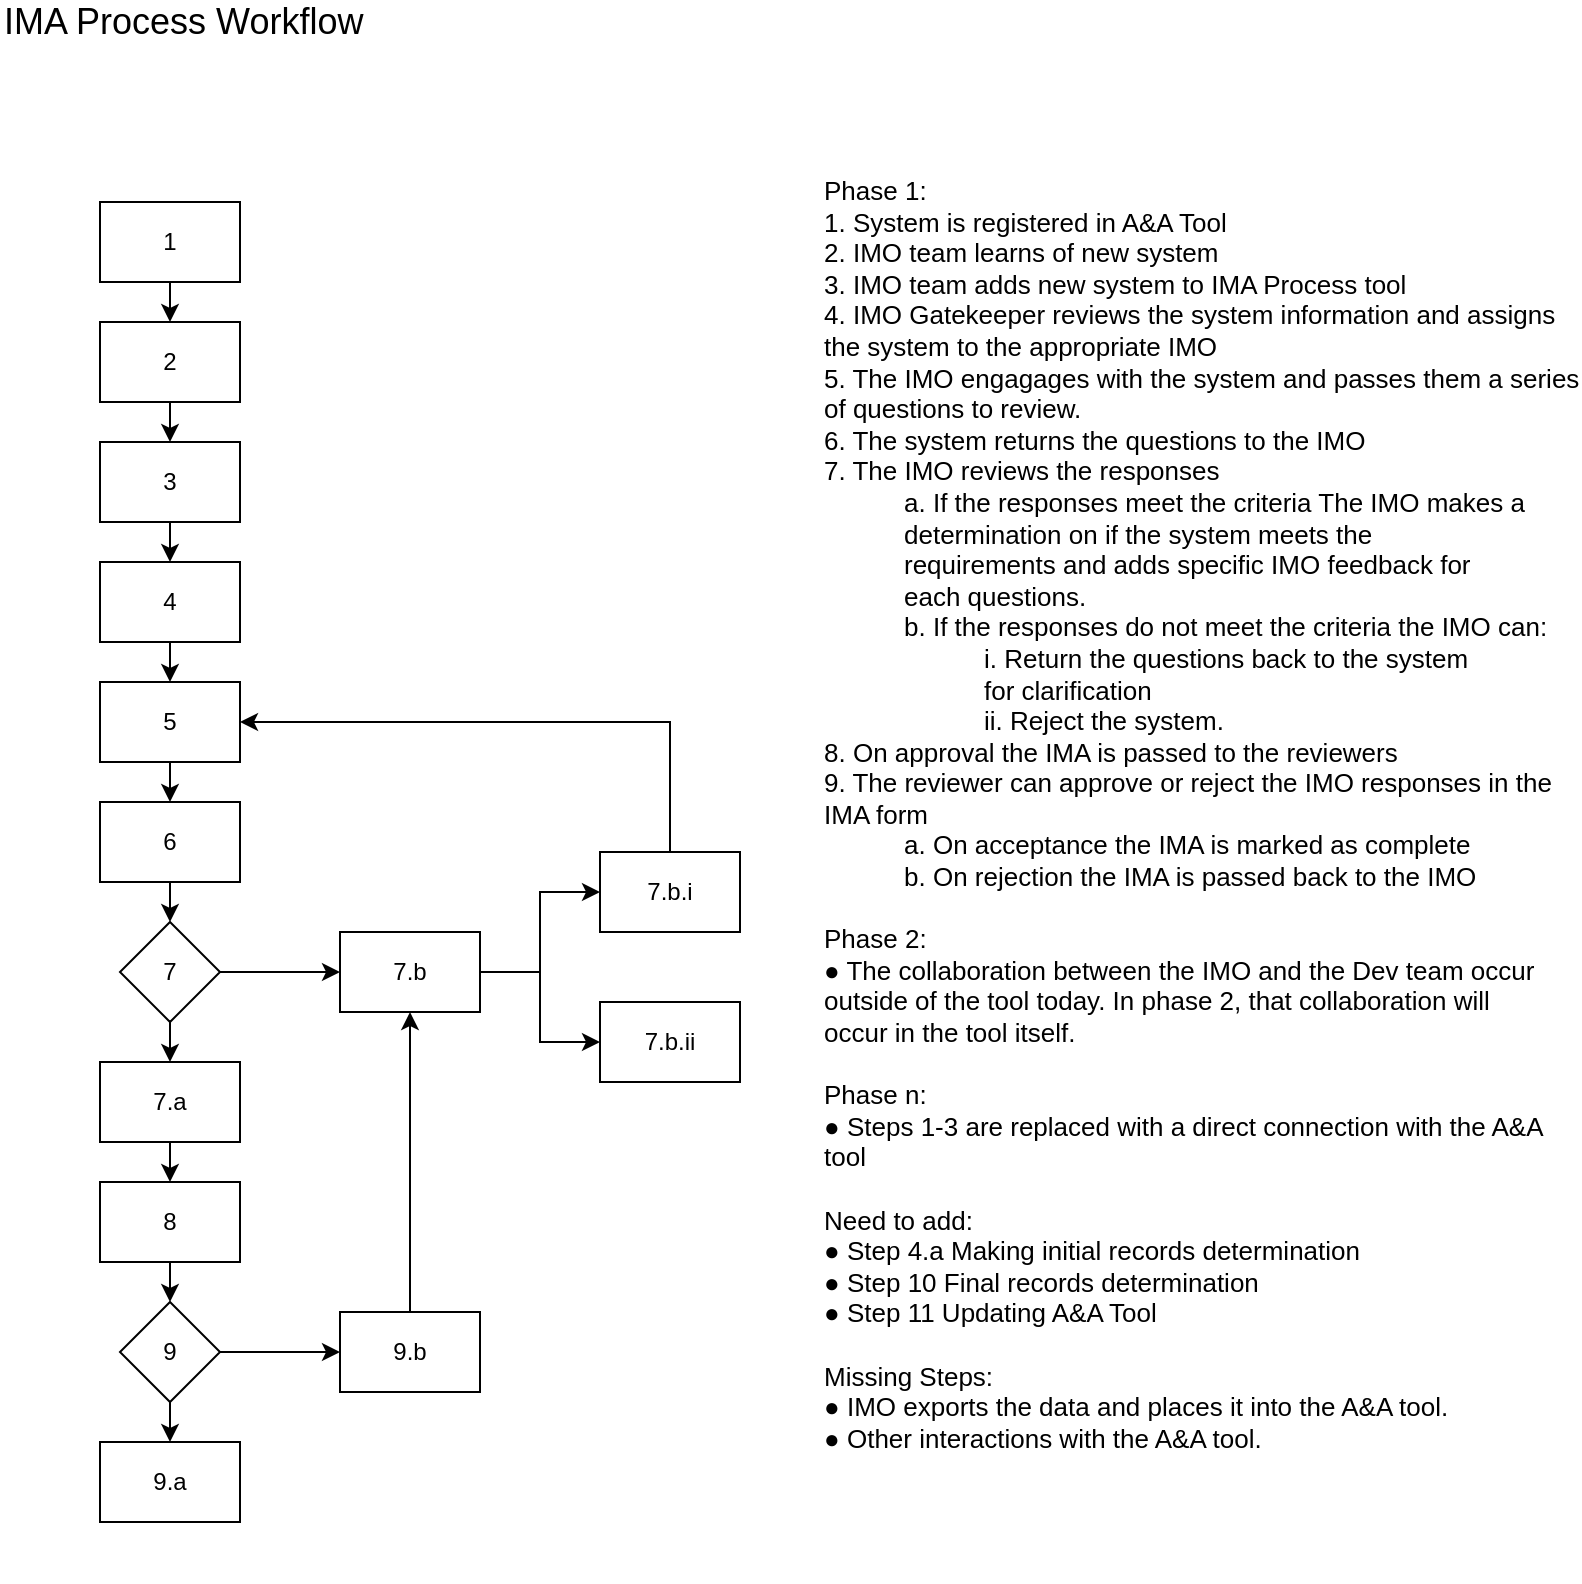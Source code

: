 <mxfile version="14.0.1" type="github" pages="5">
  <diagram id="Yn146CHNmKTiM8TK_1wL" name="IMA Process">
    <mxGraphModel dx="1422" dy="762" grid="1" gridSize="10" guides="1" tooltips="1" connect="1" arrows="1" fold="1" page="1" pageScale="1" pageWidth="850" pageHeight="1100" math="0" shadow="0">
      <root>
        <mxCell id="0" />
        <mxCell id="1" parent="0" />
        <mxCell id="t5KtmatE51hULOMK6FkE-1" value="1" style="rounded=0;whiteSpace=wrap;html=1;" parent="1" vertex="1">
          <mxGeometry x="70" y="120" width="70" height="40" as="geometry" />
        </mxCell>
        <mxCell id="t5KtmatE51hULOMK6FkE-7" value="" style="endArrow=classic;html=1;exitX=0.5;exitY=1;exitDx=0;exitDy=0;entryX=0.5;entryY=0;entryDx=0;entryDy=0;" parent="1" source="t5KtmatE51hULOMK6FkE-1" edge="1">
          <mxGeometry width="50" height="50" relative="1" as="geometry">
            <mxPoint x="390" y="500" as="sourcePoint" />
            <mxPoint x="105" y="180" as="targetPoint" />
          </mxGeometry>
        </mxCell>
        <mxCell id="t5KtmatE51hULOMK6FkE-15" value="2" style="rounded=0;whiteSpace=wrap;html=1;" parent="1" vertex="1">
          <mxGeometry x="70" y="180" width="70" height="40" as="geometry" />
        </mxCell>
        <mxCell id="t5KtmatE51hULOMK6FkE-16" value="" style="endArrow=classic;html=1;exitX=0.5;exitY=1;exitDx=0;exitDy=0;entryX=0.5;entryY=0;entryDx=0;entryDy=0;" parent="1" source="t5KtmatE51hULOMK6FkE-15" edge="1">
          <mxGeometry width="50" height="50" relative="1" as="geometry">
            <mxPoint x="390" y="560" as="sourcePoint" />
            <mxPoint x="105" y="240" as="targetPoint" />
          </mxGeometry>
        </mxCell>
        <mxCell id="t5KtmatE51hULOMK6FkE-17" value="3" style="rounded=0;whiteSpace=wrap;html=1;" parent="1" vertex="1">
          <mxGeometry x="70" y="240" width="70" height="40" as="geometry" />
        </mxCell>
        <mxCell id="t5KtmatE51hULOMK6FkE-18" value="" style="endArrow=classic;html=1;exitX=0.5;exitY=1;exitDx=0;exitDy=0;entryX=0.5;entryY=0;entryDx=0;entryDy=0;" parent="1" source="t5KtmatE51hULOMK6FkE-17" edge="1">
          <mxGeometry width="50" height="50" relative="1" as="geometry">
            <mxPoint x="390" y="620" as="sourcePoint" />
            <mxPoint x="105" y="300" as="targetPoint" />
          </mxGeometry>
        </mxCell>
        <mxCell id="t5KtmatE51hULOMK6FkE-19" value="4" style="rounded=0;whiteSpace=wrap;html=1;" parent="1" vertex="1">
          <mxGeometry x="70" y="300" width="70" height="40" as="geometry" />
        </mxCell>
        <mxCell id="t5KtmatE51hULOMK6FkE-20" value="" style="endArrow=classic;html=1;exitX=0.5;exitY=1;exitDx=0;exitDy=0;entryX=0.5;entryY=0;entryDx=0;entryDy=0;" parent="1" source="t5KtmatE51hULOMK6FkE-19" edge="1">
          <mxGeometry width="50" height="50" relative="1" as="geometry">
            <mxPoint x="390" y="680" as="sourcePoint" />
            <mxPoint x="105" y="360" as="targetPoint" />
          </mxGeometry>
        </mxCell>
        <mxCell id="t5KtmatE51hULOMK6FkE-21" value="5" style="rounded=0;whiteSpace=wrap;html=1;" parent="1" vertex="1">
          <mxGeometry x="70" y="360" width="70" height="40" as="geometry" />
        </mxCell>
        <mxCell id="t5KtmatE51hULOMK6FkE-22" value="" style="endArrow=classic;html=1;exitX=0.5;exitY=1;exitDx=0;exitDy=0;entryX=0.5;entryY=0;entryDx=0;entryDy=0;" parent="1" source="t5KtmatE51hULOMK6FkE-21" edge="1">
          <mxGeometry width="50" height="50" relative="1" as="geometry">
            <mxPoint x="390" y="740" as="sourcePoint" />
            <mxPoint x="105" y="420" as="targetPoint" />
          </mxGeometry>
        </mxCell>
        <mxCell id="t5KtmatE51hULOMK6FkE-23" value="6" style="rounded=0;whiteSpace=wrap;html=1;" parent="1" vertex="1">
          <mxGeometry x="70" y="420" width="70" height="40" as="geometry" />
        </mxCell>
        <mxCell id="t5KtmatE51hULOMK6FkE-24" value="" style="endArrow=classic;html=1;exitX=0.5;exitY=1;exitDx=0;exitDy=0;entryX=0.5;entryY=0;entryDx=0;entryDy=0;" parent="1" source="t5KtmatE51hULOMK6FkE-23" edge="1">
          <mxGeometry width="50" height="50" relative="1" as="geometry">
            <mxPoint x="390" y="800" as="sourcePoint" />
            <mxPoint x="105" y="480" as="targetPoint" />
          </mxGeometry>
        </mxCell>
        <mxCell id="t5KtmatE51hULOMK6FkE-25" value="8" style="rounded=0;whiteSpace=wrap;html=1;" parent="1" vertex="1">
          <mxGeometry x="70" y="610" width="70" height="40" as="geometry" />
        </mxCell>
        <mxCell id="t5KtmatE51hULOMK6FkE-26" value="" style="endArrow=classic;html=1;exitX=0.5;exitY=1;exitDx=0;exitDy=0;" parent="1" source="t5KtmatE51hULOMK6FkE-25" edge="1">
          <mxGeometry width="50" height="50" relative="1" as="geometry">
            <mxPoint x="330" y="990" as="sourcePoint" />
            <mxPoint x="105" y="670" as="targetPoint" />
          </mxGeometry>
        </mxCell>
        <mxCell id="t5KtmatE51hULOMK6FkE-27" value="7.a" style="rounded=0;whiteSpace=wrap;html=1;" parent="1" vertex="1">
          <mxGeometry x="70" y="550" width="70" height="40" as="geometry" />
        </mxCell>
        <mxCell id="t5KtmatE51hULOMK6FkE-28" value="" style="endArrow=classic;html=1;exitX=0.5;exitY=1;exitDx=0;exitDy=0;entryX=0.5;entryY=0;entryDx=0;entryDy=0;" parent="1" source="t5KtmatE51hULOMK6FkE-27" edge="1">
          <mxGeometry width="50" height="50" relative="1" as="geometry">
            <mxPoint x="390" y="930" as="sourcePoint" />
            <mxPoint x="105" y="610" as="targetPoint" />
          </mxGeometry>
        </mxCell>
        <mxCell id="t5KtmatE51hULOMK6FkE-29" value="7" style="rhombus;whiteSpace=wrap;html=1;" parent="1" vertex="1">
          <mxGeometry x="80" y="480" width="50" height="50" as="geometry" />
        </mxCell>
        <mxCell id="t5KtmatE51hULOMK6FkE-30" value="" style="endArrow=classic;html=1;exitX=0.5;exitY=1;exitDx=0;exitDy=0;" parent="1" source="t5KtmatE51hULOMK6FkE-29" edge="1">
          <mxGeometry width="50" height="50" relative="1" as="geometry">
            <mxPoint x="390" y="500" as="sourcePoint" />
            <mxPoint x="105" y="550" as="targetPoint" />
          </mxGeometry>
        </mxCell>
        <mxCell id="t5KtmatE51hULOMK6FkE-31" value="9" style="rhombus;whiteSpace=wrap;html=1;" parent="1" vertex="1">
          <mxGeometry x="80" y="670" width="50" height="50" as="geometry" />
        </mxCell>
        <mxCell id="t5KtmatE51hULOMK6FkE-32" value="" style="endArrow=classic;html=1;exitX=0.5;exitY=1;exitDx=0;exitDy=0;" parent="1" source="t5KtmatE51hULOMK6FkE-31" edge="1">
          <mxGeometry width="50" height="50" relative="1" as="geometry">
            <mxPoint x="390" y="690" as="sourcePoint" />
            <mxPoint x="105" y="740" as="targetPoint" />
          </mxGeometry>
        </mxCell>
        <mxCell id="t5KtmatE51hULOMK6FkE-34" value="9.a" style="rounded=0;whiteSpace=wrap;html=1;" parent="1" vertex="1">
          <mxGeometry x="70" y="740" width="70" height="40" as="geometry" />
        </mxCell>
        <mxCell id="t5KtmatE51hULOMK6FkE-35" value="9.b" style="rounded=0;whiteSpace=wrap;html=1;" parent="1" vertex="1">
          <mxGeometry x="190" y="675" width="70" height="40" as="geometry" />
        </mxCell>
        <mxCell id="t5KtmatE51hULOMK6FkE-36" value="7.b" style="rounded=0;whiteSpace=wrap;html=1;" parent="1" vertex="1">
          <mxGeometry x="190" y="485" width="70" height="40" as="geometry" />
        </mxCell>
        <mxCell id="ZzpDJ2bQoeYGkhTMlvZD-1" value="" style="endArrow=classic;html=1;exitX=1;exitY=0.5;exitDx=0;exitDy=0;entryX=0;entryY=0.5;entryDx=0;entryDy=0;" parent="1" source="t5KtmatE51hULOMK6FkE-29" target="t5KtmatE51hULOMK6FkE-36" edge="1">
          <mxGeometry width="50" height="50" relative="1" as="geometry">
            <mxPoint x="390" y="500" as="sourcePoint" />
            <mxPoint x="440" y="450" as="targetPoint" />
          </mxGeometry>
        </mxCell>
        <mxCell id="ZzpDJ2bQoeYGkhTMlvZD-2" value="" style="endArrow=classic;html=1;exitX=0.5;exitY=0;exitDx=0;exitDy=0;entryX=0.5;entryY=1;entryDx=0;entryDy=0;" parent="1" source="t5KtmatE51hULOMK6FkE-35" target="t5KtmatE51hULOMK6FkE-36" edge="1">
          <mxGeometry width="50" height="50" relative="1" as="geometry">
            <mxPoint x="390" y="500" as="sourcePoint" />
            <mxPoint x="440" y="450" as="targetPoint" />
          </mxGeometry>
        </mxCell>
        <mxCell id="ZzpDJ2bQoeYGkhTMlvZD-3" value="" style="endArrow=classic;html=1;exitX=1;exitY=0.5;exitDx=0;exitDy=0;entryX=0;entryY=0.5;entryDx=0;entryDy=0;" parent="1" source="t5KtmatE51hULOMK6FkE-31" target="t5KtmatE51hULOMK6FkE-35" edge="1">
          <mxGeometry width="50" height="50" relative="1" as="geometry">
            <mxPoint x="390" y="500" as="sourcePoint" />
            <mxPoint x="440" y="450" as="targetPoint" />
          </mxGeometry>
        </mxCell>
        <mxCell id="ZzpDJ2bQoeYGkhTMlvZD-4" value="7.b.ii" style="rounded=0;whiteSpace=wrap;html=1;" parent="1" vertex="1">
          <mxGeometry x="320" y="520" width="70" height="40" as="geometry" />
        </mxCell>
        <mxCell id="ZzpDJ2bQoeYGkhTMlvZD-5" value="7.b.i" style="rounded=0;whiteSpace=wrap;html=1;" parent="1" vertex="1">
          <mxGeometry x="320" y="445" width="70" height="40" as="geometry" />
        </mxCell>
        <mxCell id="ZzpDJ2bQoeYGkhTMlvZD-6" value="" style="edgeStyle=elbowEdgeStyle;elbow=horizontal;endArrow=classic;html=1;exitX=1;exitY=0.5;exitDx=0;exitDy=0;entryX=0;entryY=0.5;entryDx=0;entryDy=0;rounded=0;" parent="1" source="t5KtmatE51hULOMK6FkE-36" target="ZzpDJ2bQoeYGkhTMlvZD-4" edge="1">
          <mxGeometry width="50" height="50" relative="1" as="geometry">
            <mxPoint x="390" y="500" as="sourcePoint" />
            <mxPoint x="440" y="450" as="targetPoint" />
          </mxGeometry>
        </mxCell>
        <mxCell id="ZzpDJ2bQoeYGkhTMlvZD-7" value="" style="edgeStyle=elbowEdgeStyle;elbow=horizontal;endArrow=classic;html=1;exitX=1;exitY=0.5;exitDx=0;exitDy=0;entryX=0;entryY=0.5;entryDx=0;entryDy=0;rounded=0;" parent="1" source="t5KtmatE51hULOMK6FkE-36" target="ZzpDJ2bQoeYGkhTMlvZD-5" edge="1">
          <mxGeometry width="50" height="50" relative="1" as="geometry">
            <mxPoint x="390" y="500" as="sourcePoint" />
            <mxPoint x="440" y="450" as="targetPoint" />
          </mxGeometry>
        </mxCell>
        <mxCell id="ZzpDJ2bQoeYGkhTMlvZD-8" value="" style="edgeStyle=segmentEdgeStyle;endArrow=classic;html=1;exitX=0.5;exitY=0;exitDx=0;exitDy=0;entryX=1;entryY=0.5;entryDx=0;entryDy=0;rounded=0;" parent="1" source="ZzpDJ2bQoeYGkhTMlvZD-5" target="t5KtmatE51hULOMK6FkE-21" edge="1">
          <mxGeometry width="50" height="50" relative="1" as="geometry">
            <mxPoint x="390" y="500" as="sourcePoint" />
            <mxPoint x="440" y="450" as="targetPoint" />
            <Array as="points">
              <mxPoint x="355" y="380" />
            </Array>
          </mxGeometry>
        </mxCell>
        <mxCell id="ZzpDJ2bQoeYGkhTMlvZD-9" value="Phase 1:&lt;br&gt;1. System is registered in A&amp;amp;A Tool&lt;br&gt;2. IMO team learns of new system&lt;br&gt;3. IMO team adds new system to IMA Process tool&lt;br&gt;4. IMO Gatekeeper reviews the system information and assigns&lt;br&gt;the system to the appropriate IMO&lt;br&gt;5. The IMO engagages with the system and passes them a series&lt;br&gt;of questions to review.&lt;br&gt;6. The system returns the questions to the IMO&lt;br&gt;7. The IMO reviews the responses&lt;br&gt;&lt;blockquote style=&quot;margin: 0 0 0 40px ; border: none ; padding: 0px&quot;&gt;a. If the responses meet the criteria The IMO makes a&lt;br&gt;determination on if the system meets the&lt;br&gt;requirements and adds specific IMO feedback for&lt;br&gt;each questions.&lt;br&gt;b. If the responses do not meet the criteria the IMO can:&lt;br&gt;&lt;/blockquote&gt;&lt;blockquote style=&quot;margin: 0 0 0 40px ; border: none ; padding: 0px&quot;&gt;&lt;blockquote style=&quot;margin: 0 0 0 40px ; border: none ; padding: 0px&quot;&gt;i. Return the questions back to the system&lt;/blockquote&gt;&lt;blockquote style=&quot;margin: 0 0 0 40px ; border: none ; padding: 0px&quot;&gt;for clarification&lt;/blockquote&gt;&lt;blockquote style=&quot;margin: 0 0 0 40px ; border: none ; padding: 0px&quot;&gt;ii. Reject the system.&lt;/blockquote&gt;&lt;/blockquote&gt;8. On approval the IMA is passed to the reviewers&lt;br&gt;9. The reviewer can approve or reject the IMO responses in the&lt;br&gt;IMA form&lt;br&gt;&lt;blockquote style=&quot;margin: 0 0 0 40px ; border: none ; padding: 0px&quot;&gt;a. On acceptance the IMA is marked as complete&lt;br&gt;b. On rejection the IMA is passed back to the IMO&lt;/blockquote&gt;&lt;br&gt;Phase 2:&lt;br&gt;● The collaboration between the IMO and the Dev team occur&lt;br&gt;outside of the tool today. In phase 2, that collaboration will&lt;br&gt;occur in the tool itself.&lt;br&gt;&lt;br&gt;Phase n:&lt;br&gt;● Steps 1-3 are replaced with a direct connection with the A&amp;amp;A&lt;br&gt;tool&lt;br&gt;&lt;br&gt;Need to add:&lt;br&gt;● Step 4.a Making initial records determination&lt;br&gt;● Step 10 Final records determination&lt;br&gt;● Step 11 Updating A&amp;amp;A Tool&lt;br&gt;&lt;br&gt;Missing Steps:&lt;br&gt;● IMO exports the data and places it into the A&amp;amp;A tool.&lt;br&gt;● Other interactions with the A&amp;amp;A tool." style="text;strokeColor=none;fillColor=none;align=left;verticalAlign=top;rounded=0;fontSize=13;whiteSpace=wrap;html=1;" parent="1" vertex="1">
          <mxGeometry x="430" y="100" width="380" height="710" as="geometry" />
        </mxCell>
        <mxCell id="XPK_h0X7WpHGshuEGnlQ-1" value="IMA Process Workflow" style="text;html=1;strokeColor=none;fillColor=none;align=left;verticalAlign=middle;whiteSpace=wrap;rounded=0;fontSize=18;" vertex="1" parent="1">
          <mxGeometry x="20" y="20" width="200" height="20" as="geometry" />
        </mxCell>
      </root>
    </mxGraphModel>
  </diagram>
  <diagram id="FIlmItlmwFXdO_1dd_rg" name="Legal Holds">
    <mxGraphModel dx="1422" dy="762" grid="1" gridSize="10" guides="1" tooltips="1" connect="1" arrows="1" fold="1" page="1" pageScale="1" pageWidth="850" pageHeight="1100" math="0" shadow="0">
      <root>
        <mxCell id="YvOaj-5_H1vuJNTqMkzz-0" />
        <mxCell id="YvOaj-5_H1vuJNTqMkzz-1" parent="YvOaj-5_H1vuJNTqMkzz-0" />
        <mxCell id="ppWnuGn-PQxRxfN3bJYF-0" value="1" style="rounded=0;whiteSpace=wrap;html=1;" parent="YvOaj-5_H1vuJNTqMkzz-1" vertex="1">
          <mxGeometry x="60" y="110" width="70" height="40" as="geometry" />
        </mxCell>
        <mxCell id="ppWnuGn-PQxRxfN3bJYF-1" value="" style="endArrow=classic;html=1;exitX=0.5;exitY=1;exitDx=0;exitDy=0;entryX=0.5;entryY=0;entryDx=0;entryDy=0;" parent="YvOaj-5_H1vuJNTqMkzz-1" source="ppWnuGn-PQxRxfN3bJYF-0" edge="1">
          <mxGeometry width="50" height="50" relative="1" as="geometry">
            <mxPoint x="380" y="490" as="sourcePoint" />
            <mxPoint x="95" y="170" as="targetPoint" />
          </mxGeometry>
        </mxCell>
        <mxCell id="ppWnuGn-PQxRxfN3bJYF-2" value="2" style="rounded=0;whiteSpace=wrap;html=1;" parent="YvOaj-5_H1vuJNTqMkzz-1" vertex="1">
          <mxGeometry x="60" y="170" width="70" height="40" as="geometry" />
        </mxCell>
        <mxCell id="ppWnuGn-PQxRxfN3bJYF-3" value="" style="endArrow=classic;html=1;exitX=0.5;exitY=1;exitDx=0;exitDy=0;entryX=0.5;entryY=0;entryDx=0;entryDy=0;" parent="YvOaj-5_H1vuJNTqMkzz-1" source="ppWnuGn-PQxRxfN3bJYF-2" edge="1">
          <mxGeometry width="50" height="50" relative="1" as="geometry">
            <mxPoint x="380" y="550" as="sourcePoint" />
            <mxPoint x="95" y="230" as="targetPoint" />
          </mxGeometry>
        </mxCell>
        <mxCell id="ppWnuGn-PQxRxfN3bJYF-4" value="3" style="rounded=0;whiteSpace=wrap;html=1;" parent="YvOaj-5_H1vuJNTqMkzz-1" vertex="1">
          <mxGeometry x="60" y="230" width="70" height="40" as="geometry" />
        </mxCell>
        <mxCell id="ppWnuGn-PQxRxfN3bJYF-5" value="" style="endArrow=classic;html=1;exitX=0.5;exitY=1;exitDx=0;exitDy=0;entryX=0.5;entryY=0;entryDx=0;entryDy=0;" parent="YvOaj-5_H1vuJNTqMkzz-1" source="ppWnuGn-PQxRxfN3bJYF-4" edge="1">
          <mxGeometry width="50" height="50" relative="1" as="geometry">
            <mxPoint x="380" y="610" as="sourcePoint" />
            <mxPoint x="95" y="290" as="targetPoint" />
          </mxGeometry>
        </mxCell>
        <mxCell id="ppWnuGn-PQxRxfN3bJYF-6" value="4" style="rounded=0;whiteSpace=wrap;html=1;" parent="YvOaj-5_H1vuJNTqMkzz-1" vertex="1">
          <mxGeometry x="60" y="290" width="70" height="40" as="geometry" />
        </mxCell>
        <mxCell id="ppWnuGn-PQxRxfN3bJYF-7" value="" style="endArrow=classic;html=1;exitX=0.5;exitY=1;exitDx=0;exitDy=0;entryX=0.5;entryY=0;entryDx=0;entryDy=0;" parent="YvOaj-5_H1vuJNTqMkzz-1" source="ppWnuGn-PQxRxfN3bJYF-6" edge="1">
          <mxGeometry width="50" height="50" relative="1" as="geometry">
            <mxPoint x="380" y="670" as="sourcePoint" />
            <mxPoint x="95" y="350" as="targetPoint" />
          </mxGeometry>
        </mxCell>
        <mxCell id="ppWnuGn-PQxRxfN3bJYF-10" value="5.a" style="rounded=0;whiteSpace=wrap;html=1;" parent="YvOaj-5_H1vuJNTqMkzz-1" vertex="1">
          <mxGeometry x="60" y="430" width="70" height="40" as="geometry" />
        </mxCell>
        <mxCell id="ppWnuGn-PQxRxfN3bJYF-11" value="" style="endArrow=classic;html=1;exitX=0.5;exitY=1;exitDx=0;exitDy=0;entryX=0.5;entryY=0;entryDx=0;entryDy=0;" parent="YvOaj-5_H1vuJNTqMkzz-1" source="ppWnuGn-PQxRxfN3bJYF-10" edge="1">
          <mxGeometry width="50" height="50" relative="1" as="geometry">
            <mxPoint x="380" y="810" as="sourcePoint" />
            <mxPoint x="95" y="490" as="targetPoint" />
          </mxGeometry>
        </mxCell>
        <mxCell id="bSdOODXDOFq7o-rd9tUC-12" style="edgeStyle=orthogonalEdgeStyle;rounded=0;orthogonalLoop=1;jettySize=auto;html=1;exitX=0.5;exitY=1;exitDx=0;exitDy=0;entryX=0.5;entryY=0;entryDx=0;entryDy=0;fontSize=12;" parent="YvOaj-5_H1vuJNTqMkzz-1" source="ppWnuGn-PQxRxfN3bJYF-12" target="bSdOODXDOFq7o-rd9tUC-1" edge="1">
          <mxGeometry relative="1" as="geometry" />
        </mxCell>
        <mxCell id="ppWnuGn-PQxRxfN3bJYF-12" value="5.a.ii" style="rounded=0;whiteSpace=wrap;html=1;" parent="YvOaj-5_H1vuJNTqMkzz-1" vertex="1">
          <mxGeometry x="60" y="550" width="70" height="40" as="geometry" />
        </mxCell>
        <mxCell id="ppWnuGn-PQxRxfN3bJYF-14" value="5.a.i" style="rounded=0;whiteSpace=wrap;html=1;" parent="YvOaj-5_H1vuJNTqMkzz-1" vertex="1">
          <mxGeometry x="60" y="490" width="70" height="40" as="geometry" />
        </mxCell>
        <mxCell id="ppWnuGn-PQxRxfN3bJYF-15" value="" style="endArrow=classic;html=1;exitX=0.5;exitY=1;exitDx=0;exitDy=0;entryX=0.5;entryY=0;entryDx=0;entryDy=0;" parent="YvOaj-5_H1vuJNTqMkzz-1" source="ppWnuGn-PQxRxfN3bJYF-14" edge="1">
          <mxGeometry width="50" height="50" relative="1" as="geometry">
            <mxPoint x="380" y="870" as="sourcePoint" />
            <mxPoint x="95" y="550" as="targetPoint" />
          </mxGeometry>
        </mxCell>
        <mxCell id="bSdOODXDOFq7o-rd9tUC-0" style="edgeStyle=orthogonalEdgeStyle;rounded=0;orthogonalLoop=1;jettySize=auto;html=1;exitX=0.5;exitY=1;exitDx=0;exitDy=0;entryX=0.5;entryY=0;entryDx=0;entryDy=0;fontSize=12;" parent="YvOaj-5_H1vuJNTqMkzz-1" source="ppWnuGn-PQxRxfN3bJYF-16" target="ppWnuGn-PQxRxfN3bJYF-10" edge="1">
          <mxGeometry relative="1" as="geometry" />
        </mxCell>
        <mxCell id="bSdOODXDOFq7o-rd9tUC-14" style="edgeStyle=orthogonalEdgeStyle;rounded=0;orthogonalLoop=1;jettySize=auto;html=1;exitX=1;exitY=0.5;exitDx=0;exitDy=0;entryX=0;entryY=0.5;entryDx=0;entryDy=0;fontSize=12;" parent="YvOaj-5_H1vuJNTqMkzz-1" source="ppWnuGn-PQxRxfN3bJYF-16" target="bSdOODXDOFq7o-rd9tUC-13" edge="1">
          <mxGeometry relative="1" as="geometry" />
        </mxCell>
        <mxCell id="ppWnuGn-PQxRxfN3bJYF-16" value="5" style="rhombus;whiteSpace=wrap;html=1;" parent="YvOaj-5_H1vuJNTqMkzz-1" vertex="1">
          <mxGeometry x="70" y="350" width="50" height="50" as="geometry" />
        </mxCell>
        <mxCell id="ppWnuGn-PQxRxfN3bJYF-31" value="1. IMO receives a notification of a legal hold relating to x.&lt;br&gt;2. IMO tasks the search team to search for x&lt;br&gt;3. Search team searches for responsive documents&lt;br&gt;4. Search team bundles the responsive documents for the IMO to&lt;br&gt;review.&lt;br&gt;5. IMO reviews the documents&lt;br&gt;&lt;blockquote style=&quot;margin: 0 0 0 40px ; border: none ; padding: 0px&quot;&gt;a. Responsive documents are flagged with a legal&lt;br&gt;hold.&lt;br&gt;&lt;/blockquote&gt;&lt;blockquote style=&quot;margin: 0 0 0 40px ; border: none ; padding: 0px&quot;&gt;&lt;blockquote style=&quot;margin: 0 0 0 40px ; border: none ; padding: 0px&quot;&gt;i. The UI calls the Eva API Gateway&lt;/blockquote&gt;&lt;blockquote style=&quot;margin: 0 0 0 40px ; border: none ; padding: 0px&quot;&gt;ii. The gateway updated the RMM service&lt;/blockquote&gt;&lt;blockquote style=&quot;margin: 0 0 0 40px ; border: none ; padding: 0px&quot;&gt;with the hold flag/data&lt;/blockquote&gt;&lt;blockquote style=&quot;margin: 0 0 0 40px ; border: none ; padding: 0px&quot;&gt;iii. RMM updates the RMM table&lt;/blockquote&gt;&lt;blockquote style=&quot;margin: 0 0 0 40px ; border: none ; padding: 0px&quot;&gt;iv. RMM posts a message onto a Queue&lt;/blockquote&gt;&lt;blockquote style=&quot;margin: 0 0 0 40px ; border: none ; padding: 0px&quot;&gt;notifying the holding system of a legal&lt;/blockquote&gt;&lt;blockquote style=&quot;margin: 0 0 0 40px ; border: none ; padding: 0px&quot;&gt;hold.&lt;/blockquote&gt;&lt;blockquote style=&quot;margin: 0 0 0 40px ; border: none ; padding: 0px&quot;&gt;v. The system acknowledges the hold&lt;/blockquote&gt;&lt;blockquote style=&quot;margin: 0 0 0 40px ; border: none ; padding: 0px&quot;&gt;vi. RMM updates with the acknowledgement&lt;/blockquote&gt;&lt;blockquote style=&quot;margin: 0 0 0 40px ; border: none ; padding: 0px&quot;&gt;vii. The system locks the document and&lt;/blockquote&gt;&lt;blockquote style=&quot;margin: 0 0 0 40px ; border: none ; padding: 0px&quot;&gt;prohibits updating or deleting of the files.&lt;/blockquote&gt;&lt;/blockquote&gt;&lt;blockquote style=&quot;margin: 0 0 0 40px ; border: none ; padding: 0px&quot;&gt;b. Non-responsive documents are removed from the&lt;br&gt;search bundle.&lt;/blockquote&gt;&lt;br&gt;Need to add:&lt;br&gt;● Steps to remove holds&lt;br&gt;● Holds Expiring&lt;br&gt;● Holds nearing expiration" style="text;strokeColor=none;fillColor=none;align=left;verticalAlign=top;rounded=0;fontSize=13;whiteSpace=wrap;html=1;" parent="YvOaj-5_H1vuJNTqMkzz-1" vertex="1">
          <mxGeometry x="430" y="115" width="380" height="710" as="geometry" />
        </mxCell>
        <mxCell id="bSdOODXDOFq7o-rd9tUC-1" value="5.a.iii" style="rounded=0;whiteSpace=wrap;html=1;" parent="YvOaj-5_H1vuJNTqMkzz-1" vertex="1">
          <mxGeometry x="60" y="610" width="70" height="40" as="geometry" />
        </mxCell>
        <mxCell id="bSdOODXDOFq7o-rd9tUC-2" value="" style="endArrow=classic;html=1;exitX=0.5;exitY=1;exitDx=0;exitDy=0;entryX=0.5;entryY=0;entryDx=0;entryDy=0;" parent="YvOaj-5_H1vuJNTqMkzz-1" source="bSdOODXDOFq7o-rd9tUC-1" edge="1">
          <mxGeometry width="50" height="50" relative="1" as="geometry">
            <mxPoint x="380" y="990" as="sourcePoint" />
            <mxPoint x="95" y="670" as="targetPoint" />
          </mxGeometry>
        </mxCell>
        <mxCell id="bSdOODXDOFq7o-rd9tUC-11" style="edgeStyle=orthogonalEdgeStyle;rounded=0;orthogonalLoop=1;jettySize=auto;html=1;exitX=0.5;exitY=1;exitDx=0;exitDy=0;entryX=0.5;entryY=0;entryDx=0;entryDy=0;fontSize=12;" parent="YvOaj-5_H1vuJNTqMkzz-1" source="bSdOODXDOFq7o-rd9tUC-3" target="bSdOODXDOFq7o-rd9tUC-6" edge="1">
          <mxGeometry relative="1" as="geometry" />
        </mxCell>
        <mxCell id="bSdOODXDOFq7o-rd9tUC-3" value="5.a.v" style="rounded=0;whiteSpace=wrap;html=1;" parent="YvOaj-5_H1vuJNTqMkzz-1" vertex="1">
          <mxGeometry x="60" y="730" width="70" height="40" as="geometry" />
        </mxCell>
        <mxCell id="bSdOODXDOFq7o-rd9tUC-4" value="5.a.iv" style="rounded=0;whiteSpace=wrap;html=1;" parent="YvOaj-5_H1vuJNTqMkzz-1" vertex="1">
          <mxGeometry x="60" y="670" width="70" height="40" as="geometry" />
        </mxCell>
        <mxCell id="bSdOODXDOFq7o-rd9tUC-5" value="" style="endArrow=classic;html=1;exitX=0.5;exitY=1;exitDx=0;exitDy=0;entryX=0.5;entryY=0;entryDx=0;entryDy=0;" parent="YvOaj-5_H1vuJNTqMkzz-1" source="bSdOODXDOFq7o-rd9tUC-4" edge="1">
          <mxGeometry width="50" height="50" relative="1" as="geometry">
            <mxPoint x="380" y="1050" as="sourcePoint" />
            <mxPoint x="95" y="730" as="targetPoint" />
          </mxGeometry>
        </mxCell>
        <mxCell id="bSdOODXDOFq7o-rd9tUC-16" style="edgeStyle=orthogonalEdgeStyle;rounded=0;orthogonalLoop=1;jettySize=auto;html=1;exitX=0.5;exitY=1;exitDx=0;exitDy=0;entryX=0.5;entryY=0;entryDx=0;entryDy=0;fontSize=12;" parent="YvOaj-5_H1vuJNTqMkzz-1" source="bSdOODXDOFq7o-rd9tUC-6" target="bSdOODXDOFq7o-rd9tUC-15" edge="1">
          <mxGeometry relative="1" as="geometry" />
        </mxCell>
        <mxCell id="bSdOODXDOFq7o-rd9tUC-6" value="5.a.vi" style="rounded=0;whiteSpace=wrap;html=1;" parent="YvOaj-5_H1vuJNTqMkzz-1" vertex="1">
          <mxGeometry x="60" y="790" width="70" height="40" as="geometry" />
        </mxCell>
        <mxCell id="bSdOODXDOFq7o-rd9tUC-13" value="5.b" style="rounded=0;whiteSpace=wrap;html=1;" parent="YvOaj-5_H1vuJNTqMkzz-1" vertex="1">
          <mxGeometry x="170" y="355" width="70" height="40" as="geometry" />
        </mxCell>
        <mxCell id="bSdOODXDOFq7o-rd9tUC-15" value="5.a.vi" style="rounded=0;whiteSpace=wrap;html=1;" parent="YvOaj-5_H1vuJNTqMkzz-1" vertex="1">
          <mxGeometry x="60" y="855" width="70" height="40" as="geometry" />
        </mxCell>
        <mxCell id="4gju1CD-i61MMXTLkmXu-0" value="Legal Holds" style="text;html=1;strokeColor=none;fillColor=none;align=left;verticalAlign=middle;whiteSpace=wrap;rounded=0;fontSize=18;" vertex="1" parent="YvOaj-5_H1vuJNTqMkzz-1">
          <mxGeometry x="40" y="20" width="200" height="20" as="geometry" />
        </mxCell>
      </root>
    </mxGraphModel>
  </diagram>
  <diagram id="u19ZEMzb4xL3nT7dDBoH" name="Disposition">
    <mxGraphModel dx="1422" dy="762" grid="1" gridSize="10" guides="1" tooltips="1" connect="1" arrows="1" fold="1" page="1" pageScale="1" pageWidth="850" pageHeight="1100" math="0" shadow="0">
      <root>
        <mxCell id="4fSJCAxQdGxjCxuYD4hq-0" />
        <mxCell id="4fSJCAxQdGxjCxuYD4hq-1" parent="4fSJCAxQdGxjCxuYD4hq-0" />
        <mxCell id="eAxzqpU6aq9v9fL6Z6F0-0" value="1" style="rounded=0;whiteSpace=wrap;html=1;" parent="4fSJCAxQdGxjCxuYD4hq-1" vertex="1">
          <mxGeometry x="60" y="110" width="70" height="40" as="geometry" />
        </mxCell>
        <mxCell id="eAxzqpU6aq9v9fL6Z6F0-1" value="" style="endArrow=classic;html=1;exitX=0.5;exitY=1;exitDx=0;exitDy=0;entryX=0.5;entryY=0;entryDx=0;entryDy=0;" parent="4fSJCAxQdGxjCxuYD4hq-1" source="eAxzqpU6aq9v9fL6Z6F0-0" edge="1">
          <mxGeometry width="50" height="50" relative="1" as="geometry">
            <mxPoint x="380" y="490" as="sourcePoint" />
            <mxPoint x="95" y="170" as="targetPoint" />
          </mxGeometry>
        </mxCell>
        <mxCell id="eAxzqpU6aq9v9fL6Z6F0-2" value="2" style="rounded=0;whiteSpace=wrap;html=1;" parent="4fSJCAxQdGxjCxuYD4hq-1" vertex="1">
          <mxGeometry x="60" y="170" width="70" height="40" as="geometry" />
        </mxCell>
        <mxCell id="eAxzqpU6aq9v9fL6Z6F0-3" value="" style="endArrow=classic;html=1;exitX=0.5;exitY=1;exitDx=0;exitDy=0;entryX=0.5;entryY=0;entryDx=0;entryDy=0;" parent="4fSJCAxQdGxjCxuYD4hq-1" source="eAxzqpU6aq9v9fL6Z6F0-2" edge="1">
          <mxGeometry width="50" height="50" relative="1" as="geometry">
            <mxPoint x="380" y="550" as="sourcePoint" />
            <mxPoint x="95" y="230" as="targetPoint" />
          </mxGeometry>
        </mxCell>
        <mxCell id="eAxzqpU6aq9v9fL6Z6F0-5" value="" style="endArrow=classic;html=1;exitX=0.5;exitY=1;exitDx=0;exitDy=0;entryX=0.5;entryY=0;entryDx=0;entryDy=0;" parent="4fSJCAxQdGxjCxuYD4hq-1" edge="1">
          <mxGeometry width="50" height="50" relative="1" as="geometry">
            <mxPoint x="95" y="270" as="sourcePoint" />
            <mxPoint x="95" y="290" as="targetPoint" />
          </mxGeometry>
        </mxCell>
        <mxCell id="iqhRs4H_UmKiOqqBwbQ3-12" style="edgeStyle=orthogonalEdgeStyle;rounded=0;orthogonalLoop=1;jettySize=auto;html=1;exitX=0.5;exitY=1;exitDx=0;exitDy=0;entryX=0.5;entryY=0;entryDx=0;entryDy=0;fontSize=12;" parent="4fSJCAxQdGxjCxuYD4hq-1" source="eAxzqpU6aq9v9fL6Z6F0-6" target="eAxzqpU6aq9v9fL6Z6F0-16" edge="1">
          <mxGeometry relative="1" as="geometry" />
        </mxCell>
        <mxCell id="eAxzqpU6aq9v9fL6Z6F0-6" value="3.a" style="rounded=0;whiteSpace=wrap;html=1;" parent="4fSJCAxQdGxjCxuYD4hq-1" vertex="1">
          <mxGeometry x="60" y="290" width="70" height="40" as="geometry" />
        </mxCell>
        <mxCell id="eAxzqpU6aq9v9fL6Z6F0-12" value="4.a.i" style="rounded=0;whiteSpace=wrap;html=1;" parent="4fSJCAxQdGxjCxuYD4hq-1" vertex="1">
          <mxGeometry x="60" y="480" width="70" height="40" as="geometry" />
        </mxCell>
        <mxCell id="eAxzqpU6aq9v9fL6Z6F0-13" value="" style="endArrow=classic;html=1;exitX=0.5;exitY=1;exitDx=0;exitDy=0;" parent="4fSJCAxQdGxjCxuYD4hq-1" source="eAxzqpU6aq9v9fL6Z6F0-12" edge="1">
          <mxGeometry width="50" height="50" relative="1" as="geometry">
            <mxPoint x="320" y="860" as="sourcePoint" />
            <mxPoint x="95" y="540" as="targetPoint" />
          </mxGeometry>
        </mxCell>
        <mxCell id="eAxzqpU6aq9v9fL6Z6F0-14" value="4.a" style="rounded=0;whiteSpace=wrap;html=1;" parent="4fSJCAxQdGxjCxuYD4hq-1" vertex="1">
          <mxGeometry x="60" y="420" width="70" height="40" as="geometry" />
        </mxCell>
        <mxCell id="eAxzqpU6aq9v9fL6Z6F0-15" value="" style="endArrow=classic;html=1;exitX=0.5;exitY=1;exitDx=0;exitDy=0;entryX=0.5;entryY=0;entryDx=0;entryDy=0;" parent="4fSJCAxQdGxjCxuYD4hq-1" source="eAxzqpU6aq9v9fL6Z6F0-14" edge="1">
          <mxGeometry width="50" height="50" relative="1" as="geometry">
            <mxPoint x="380" y="800" as="sourcePoint" />
            <mxPoint x="95" y="480" as="targetPoint" />
          </mxGeometry>
        </mxCell>
        <mxCell id="iqhRs4H_UmKiOqqBwbQ3-14" style="edgeStyle=orthogonalEdgeStyle;rounded=0;orthogonalLoop=1;jettySize=auto;html=1;exitX=0.5;exitY=1;exitDx=0;exitDy=0;entryX=0.5;entryY=0;entryDx=0;entryDy=0;fontSize=12;" parent="4fSJCAxQdGxjCxuYD4hq-1" source="eAxzqpU6aq9v9fL6Z6F0-16" target="eAxzqpU6aq9v9fL6Z6F0-14" edge="1">
          <mxGeometry relative="1" as="geometry" />
        </mxCell>
        <mxCell id="eAxzqpU6aq9v9fL6Z6F0-16" value="4" style="rhombus;whiteSpace=wrap;html=1;" parent="4fSJCAxQdGxjCxuYD4hq-1" vertex="1">
          <mxGeometry x="70" y="350" width="50" height="50" as="geometry" />
        </mxCell>
        <mxCell id="eAxzqpU6aq9v9fL6Z6F0-22" value="4.b" style="rounded=0;whiteSpace=wrap;html=1;" parent="4fSJCAxQdGxjCxuYD4hq-1" vertex="1">
          <mxGeometry x="160" y="355" width="50" height="40" as="geometry" />
        </mxCell>
        <mxCell id="eAxzqpU6aq9v9fL6Z6F0-23" value="" style="endArrow=classic;html=1;exitX=1;exitY=0.5;exitDx=0;exitDy=0;entryX=0;entryY=0.5;entryDx=0;entryDy=0;" parent="4fSJCAxQdGxjCxuYD4hq-1" source="eAxzqpU6aq9v9fL6Z6F0-16" target="eAxzqpU6aq9v9fL6Z6F0-22" edge="1">
          <mxGeometry width="50" height="50" relative="1" as="geometry">
            <mxPoint x="380" y="365" as="sourcePoint" />
            <mxPoint x="430" y="315" as="targetPoint" />
          </mxGeometry>
        </mxCell>
        <mxCell id="eAxzqpU6aq9v9fL6Z6F0-26" value="4.b.ii" style="rounded=0;whiteSpace=wrap;html=1;" parent="4fSJCAxQdGxjCxuYD4hq-1" vertex="1">
          <mxGeometry x="270" y="390" width="50" height="40" as="geometry" />
        </mxCell>
        <mxCell id="eAxzqpU6aq9v9fL6Z6F0-27" value="4.b.i" style="rounded=0;whiteSpace=wrap;html=1;" parent="4fSJCAxQdGxjCxuYD4hq-1" vertex="1">
          <mxGeometry x="270" y="315" width="50" height="40" as="geometry" />
        </mxCell>
        <mxCell id="eAxzqpU6aq9v9fL6Z6F0-28" value="" style="edgeStyle=elbowEdgeStyle;elbow=horizontal;endArrow=classic;html=1;exitX=1;exitY=0.5;exitDx=0;exitDy=0;entryX=0;entryY=0.5;entryDx=0;entryDy=0;rounded=0;" parent="4fSJCAxQdGxjCxuYD4hq-1" source="eAxzqpU6aq9v9fL6Z6F0-22" target="eAxzqpU6aq9v9fL6Z6F0-26" edge="1">
          <mxGeometry width="50" height="50" relative="1" as="geometry">
            <mxPoint x="380" y="365" as="sourcePoint" />
            <mxPoint x="430" y="315" as="targetPoint" />
          </mxGeometry>
        </mxCell>
        <mxCell id="eAxzqpU6aq9v9fL6Z6F0-29" value="" style="edgeStyle=elbowEdgeStyle;elbow=horizontal;endArrow=classic;html=1;entryX=0;entryY=0.5;entryDx=0;entryDy=0;rounded=0;" parent="4fSJCAxQdGxjCxuYD4hq-1" source="eAxzqpU6aq9v9fL6Z6F0-22" target="eAxzqpU6aq9v9fL6Z6F0-27" edge="1">
          <mxGeometry width="50" height="50" relative="1" as="geometry">
            <mxPoint x="380" y="365" as="sourcePoint" />
            <mxPoint x="430" y="315" as="targetPoint" />
          </mxGeometry>
        </mxCell>
        <mxCell id="eAxzqpU6aq9v9fL6Z6F0-31" value="1. RMM service scans the RMM table nightly for records that are&#xa;eligible for disposition within xx days, generating a “Disposition&#xa;Eligible” report.&#xa;2. Eva dashboard presents this data to the users each morning.&#xa;Data is broken down by Dataset.&#xa;3. IMOs drill into the report and review the nature of the dataset and&#xa;a sampling of objects to validate they were correctly tagged.&#xa;a. If the items are correctly tagged, the IMO moves&#xa;forward.&#xa;b. If the items are not correctly tagged, the IMO reviews&#xa;the data, and reviews the rules used to apply the RCS&#xa;value to determine where the issue stems from.&#xa;i. The IMO applies the correct RCS value to&#xa;those updates which updates the disposition&#xa;elable date.&#xa;ii. The IMO updates the rule to correct for any&#xa;issues. This updates “date forward” records.&#xa;iii. The IMO with input from leadership, runs the&#xa;4. IMO notifies the data owner that there are xxxx files eligable for&#xa;dispostion and provides the owner with a link to the dataset and&#xa;the eligible items. The owner has xx days to review the objects.&#xa;a. If the owner concurs, the DMO notes the concurrence&#xa;and performs a bulk update to the RMM data.&#xa;i. RMM posts a message to one or more&#xa;queues.&#xa;ii. The hosting system acknowledges the&#xa;message.&#xa;iii. The acknowledgement is stored in the in the&#xa;RMM Table&#xa;iv. The host system then takes action.&#xa;1. Delete&#xa;2. Transfer&#xa;v. The host system publishes the action back on&#xa;the queue and updates RMM&#xa;b. If the owner does not concur&#xa;i. The IMO would work with leadership to accept&#xa;the non-concurrence and update the&#xa;disposition eligible date&#xa;ii. The IMO and leadership would notify the&#xa;owner that the data in fact must be deleted&#xa;and would override the Owners position. The&#xa;DMO notes the non-concurrence, adds the&#xa;overriding leadership decision, and performs a&#xa;bulk update to the RMM data.&#xa;1. RMM posts a message to one or&#xa;more queues.&#xa;2. The hosting system acknowledges&#xa;the message.&#xa;3. The acknowledgement is stored in&#xa;the in the RMM Table&#xa;4. The host system then takes action.&#xa;a. Delete&#xa;b. Transfer&#xa;5. The host system publishes the&#xa;action back on the queue and&#xa;updates RMM&#xa;&#xa;iii." style="text;strokeColor=none;fillColor=none;align=left;verticalAlign=top;rounded=0;fontSize=13;whiteSpace=wrap;" parent="4fSJCAxQdGxjCxuYD4hq-1" vertex="1">
          <mxGeometry x="390" y="90" width="420" height="890" as="geometry" />
        </mxCell>
        <mxCell id="iqhRs4H_UmKiOqqBwbQ3-8" style="edgeStyle=orthogonalEdgeStyle;rounded=0;orthogonalLoop=1;jettySize=auto;html=1;exitX=1;exitY=0.5;exitDx=0;exitDy=0;entryX=0;entryY=0.5;entryDx=0;entryDy=0;fontSize=12;" parent="4fSJCAxQdGxjCxuYD4hq-1" source="iqhRs4H_UmKiOqqBwbQ3-1" target="iqhRs4H_UmKiOqqBwbQ3-2" edge="1">
          <mxGeometry relative="1" as="geometry" />
        </mxCell>
        <mxCell id="iqhRs4H_UmKiOqqBwbQ3-1" value="3.b" style="rounded=0;whiteSpace=wrap;html=1;" parent="4fSJCAxQdGxjCxuYD4hq-1" vertex="1">
          <mxGeometry x="150" y="230" width="40" height="40" as="geometry" />
        </mxCell>
        <mxCell id="iqhRs4H_UmKiOqqBwbQ3-9" style="edgeStyle=orthogonalEdgeStyle;rounded=0;orthogonalLoop=1;jettySize=auto;html=1;exitX=1;exitY=0.5;exitDx=0;exitDy=0;entryX=0;entryY=0.5;entryDx=0;entryDy=0;fontSize=12;" parent="4fSJCAxQdGxjCxuYD4hq-1" source="iqhRs4H_UmKiOqqBwbQ3-2" target="iqhRs4H_UmKiOqqBwbQ3-3" edge="1">
          <mxGeometry relative="1" as="geometry" />
        </mxCell>
        <mxCell id="iqhRs4H_UmKiOqqBwbQ3-2" value="3.b.i" style="rounded=0;whiteSpace=wrap;html=1;" parent="4fSJCAxQdGxjCxuYD4hq-1" vertex="1">
          <mxGeometry x="210" y="230" width="40" height="40" as="geometry" />
        </mxCell>
        <mxCell id="iqhRs4H_UmKiOqqBwbQ3-10" style="edgeStyle=orthogonalEdgeStyle;rounded=0;orthogonalLoop=1;jettySize=auto;html=1;exitX=1;exitY=0.5;exitDx=0;exitDy=0;entryX=0;entryY=0.5;entryDx=0;entryDy=0;fontSize=12;" parent="4fSJCAxQdGxjCxuYD4hq-1" source="iqhRs4H_UmKiOqqBwbQ3-3" target="iqhRs4H_UmKiOqqBwbQ3-4" edge="1">
          <mxGeometry relative="1" as="geometry" />
        </mxCell>
        <mxCell id="iqhRs4H_UmKiOqqBwbQ3-3" value="3.b.ii" style="rounded=0;whiteSpace=wrap;html=1;" parent="4fSJCAxQdGxjCxuYD4hq-1" vertex="1">
          <mxGeometry x="270" y="230" width="40" height="40" as="geometry" />
        </mxCell>
        <mxCell id="iqhRs4H_UmKiOqqBwbQ3-4" value="3.b.iii" style="rounded=0;whiteSpace=wrap;html=1;" parent="4fSJCAxQdGxjCxuYD4hq-1" vertex="1">
          <mxGeometry x="325" y="230" width="40" height="40" as="geometry" />
        </mxCell>
        <mxCell id="iqhRs4H_UmKiOqqBwbQ3-7" style="edgeStyle=orthogonalEdgeStyle;rounded=0;orthogonalLoop=1;jettySize=auto;html=1;exitX=1;exitY=0.5;exitDx=0;exitDy=0;entryX=0;entryY=0.5;entryDx=0;entryDy=0;fontSize=12;" parent="4fSJCAxQdGxjCxuYD4hq-1" source="iqhRs4H_UmKiOqqBwbQ3-5" target="iqhRs4H_UmKiOqqBwbQ3-1" edge="1">
          <mxGeometry relative="1" as="geometry" />
        </mxCell>
        <mxCell id="iqhRs4H_UmKiOqqBwbQ3-5" value="3" style="rhombus;whiteSpace=wrap;html=1;fontSize=12;align=center;" parent="4fSJCAxQdGxjCxuYD4hq-1" vertex="1">
          <mxGeometry x="75" y="230" width="40" height="40" as="geometry" />
        </mxCell>
        <mxCell id="iqhRs4H_UmKiOqqBwbQ3-15" value="4.a.iii" style="rounded=0;whiteSpace=wrap;html=1;" parent="4fSJCAxQdGxjCxuYD4hq-1" vertex="1">
          <mxGeometry x="60" y="600" width="70" height="40" as="geometry" />
        </mxCell>
        <mxCell id="iqhRs4H_UmKiOqqBwbQ3-16" value="" style="endArrow=classic;html=1;exitX=0.5;exitY=1;exitDx=0;exitDy=0;" parent="4fSJCAxQdGxjCxuYD4hq-1" source="iqhRs4H_UmKiOqqBwbQ3-15" edge="1">
          <mxGeometry width="50" height="50" relative="1" as="geometry">
            <mxPoint x="320" y="980" as="sourcePoint" />
            <mxPoint x="95" y="660" as="targetPoint" />
          </mxGeometry>
        </mxCell>
        <mxCell id="iqhRs4H_UmKiOqqBwbQ3-17" value="4.a.ii" style="rounded=0;whiteSpace=wrap;html=1;" parent="4fSJCAxQdGxjCxuYD4hq-1" vertex="1">
          <mxGeometry x="60" y="540" width="70" height="40" as="geometry" />
        </mxCell>
        <mxCell id="iqhRs4H_UmKiOqqBwbQ3-18" value="" style="endArrow=classic;html=1;exitX=0.5;exitY=1;exitDx=0;exitDy=0;entryX=0.5;entryY=0;entryDx=0;entryDy=0;" parent="4fSJCAxQdGxjCxuYD4hq-1" source="iqhRs4H_UmKiOqqBwbQ3-17" edge="1">
          <mxGeometry width="50" height="50" relative="1" as="geometry">
            <mxPoint x="380" y="920" as="sourcePoint" />
            <mxPoint x="95" y="600" as="targetPoint" />
          </mxGeometry>
        </mxCell>
        <mxCell id="iqhRs4H_UmKiOqqBwbQ3-19" value="4.a.v" style="rounded=0;whiteSpace=wrap;html=1;" parent="4fSJCAxQdGxjCxuYD4hq-1" vertex="1">
          <mxGeometry x="60" y="720" width="70" height="40" as="geometry" />
        </mxCell>
        <mxCell id="iqhRs4H_UmKiOqqBwbQ3-21" value="4.a.iv" style="rounded=0;whiteSpace=wrap;html=1;" parent="4fSJCAxQdGxjCxuYD4hq-1" vertex="1">
          <mxGeometry x="60" y="660" width="70" height="40" as="geometry" />
        </mxCell>
        <mxCell id="iqhRs4H_UmKiOqqBwbQ3-22" value="" style="endArrow=classic;html=1;exitX=0.5;exitY=1;exitDx=0;exitDy=0;entryX=0.5;entryY=0;entryDx=0;entryDy=0;" parent="4fSJCAxQdGxjCxuYD4hq-1" source="iqhRs4H_UmKiOqqBwbQ3-21" edge="1">
          <mxGeometry width="50" height="50" relative="1" as="geometry">
            <mxPoint x="380" y="1040" as="sourcePoint" />
            <mxPoint x="95" y="720" as="targetPoint" />
          </mxGeometry>
        </mxCell>
        <mxCell id="iqhRs4H_UmKiOqqBwbQ3-23" value="4.a.iv.2" style="rounded=0;whiteSpace=wrap;html=1;" parent="4fSJCAxQdGxjCxuYD4hq-1" vertex="1">
          <mxGeometry x="190" y="697.5" width="50" height="40" as="geometry" />
        </mxCell>
        <mxCell id="iqhRs4H_UmKiOqqBwbQ3-24" value="4.a.iv.1" style="rounded=0;whiteSpace=wrap;html=1;" parent="4fSJCAxQdGxjCxuYD4hq-1" vertex="1">
          <mxGeometry x="190" y="622.5" width="50" height="40" as="geometry" />
        </mxCell>
        <mxCell id="iqhRs4H_UmKiOqqBwbQ3-25" value="" style="edgeStyle=elbowEdgeStyle;elbow=horizontal;endArrow=classic;html=1;exitX=1;exitY=0.5;exitDx=0;exitDy=0;entryX=0;entryY=0.5;entryDx=0;entryDy=0;rounded=0;" parent="4fSJCAxQdGxjCxuYD4hq-1" target="iqhRs4H_UmKiOqqBwbQ3-23" edge="1">
          <mxGeometry width="50" height="50" relative="1" as="geometry">
            <mxPoint x="130" y="682.5" as="sourcePoint" />
            <mxPoint x="350" y="622.5" as="targetPoint" />
          </mxGeometry>
        </mxCell>
        <mxCell id="iqhRs4H_UmKiOqqBwbQ3-26" value="" style="edgeStyle=elbowEdgeStyle;elbow=horizontal;endArrow=classic;html=1;entryX=0;entryY=0.5;entryDx=0;entryDy=0;rounded=0;" parent="4fSJCAxQdGxjCxuYD4hq-1" target="iqhRs4H_UmKiOqqBwbQ3-24" edge="1">
          <mxGeometry width="50" height="50" relative="1" as="geometry">
            <mxPoint x="130" y="682.5" as="sourcePoint" />
            <mxPoint x="350" y="622.5" as="targetPoint" />
          </mxGeometry>
        </mxCell>
        <mxCell id="FnJeIRUBL_hW_ZcqXd8--0" value="Disposition" style="text;html=1;strokeColor=none;fillColor=none;align=left;verticalAlign=middle;whiteSpace=wrap;rounded=0;fontSize=18;" vertex="1" parent="4fSJCAxQdGxjCxuYD4hq-1">
          <mxGeometry x="50" y="30" width="200" height="20" as="geometry" />
        </mxCell>
      </root>
    </mxGraphModel>
  </diagram>
  <diagram id="K_jsOcsBJ-k6bLcJiUzr" name="Phys. Document Retrieval">
    <mxGraphModel dx="1422" dy="762" grid="1" gridSize="10" guides="1" tooltips="1" connect="1" arrows="1" fold="1" page="1" pageScale="1" pageWidth="850" pageHeight="1100" math="0" shadow="0">
      <root>
        <mxCell id="Iv1-d3C1DwjT_8Cf0SwD-0" />
        <mxCell id="Iv1-d3C1DwjT_8Cf0SwD-1" parent="Iv1-d3C1DwjT_8Cf0SwD-0" />
        <mxCell id="_kaqZLgaOEYytQYxihPP-6" value="&lt;font style=&quot;font-size: 14px&quot;&gt;If a user wants to retrieve a document that is currently only in physical form:&lt;br&gt;&lt;br&gt;Scenario 1:&lt;br&gt;1. User searches for document X by guide #&lt;br&gt;2. The document has a piece of metadata that shows it is physical (and/or a status from the warehouse tool, if it was kicked back)&lt;br&gt;3. User clicks a button to request the document be digitized&lt;br&gt;4. Request goes onto a queue; some sort of status is shown for what step of the digitization process the document is in&lt;br&gt;&lt;blockquote style=&quot;margin: 0 0 0 40px ; border: none ; padding: 0px&quot;&gt;&lt;font style=&quot;font-size: 14px&quot;&gt;a. If document errors for some reason, kick back to #2 (update status on record)&lt;/font&gt;&lt;/blockquote&gt;5. Warehousing tool pulls request from queue, does black box magic to digitize document&lt;br&gt;6. User is notified when this process is done&lt;br&gt;7. User can then see the document digitally&lt;br&gt;&lt;br&gt;Scenario 2:&lt;br&gt;1. User searches for document X by guide #&lt;br&gt;2. The document has a piece of metadata that shows it is physical&lt;br&gt;3. User clicks a button to request a physical copy&lt;br&gt;4. User fills out some sort of form for location / courier dropoff logistics&lt;br&gt;5. Request goes onto a queue; an email confirmation / update should be provided on the status of the courier (perhaps this would be on the warehousing tool)&lt;br&gt;&lt;blockquote style=&quot;margin: 0px 0px 0px 40px ; border: none ; padding: 0px&quot;&gt;a. If document errors for some reason, kick back to #2 (update status on record)&lt;/blockquote&gt;6. warehousing tool pulls request from queue, makes a copy of the document&lt;br&gt;&lt;br&gt;7. warehousing tool arranges for the document copy transfer&lt;br&gt;8. Physical exchange occurs&lt;br&gt;&lt;br&gt;Scenario 1 is in the ideal world that every piece of data can and will be digitized; Scenario 2 is a way this might happen if either not every piece of data can be digitized in some form, or there is a case where a physical version of the document is preferred for some reason.&lt;/font&gt;" style="text;whiteSpace=wrap;html=1;fontSize=12;" parent="Iv1-d3C1DwjT_8Cf0SwD-1" vertex="1">
          <mxGeometry x="480" y="70" width="350" height="740" as="geometry" />
        </mxCell>
        <mxCell id="0P1SBz8-__rdOygrR0s3-3" style="edgeStyle=orthogonalEdgeStyle;rounded=0;orthogonalLoop=1;jettySize=auto;html=1;exitX=0.5;exitY=1;exitDx=0;exitDy=0;entryX=0.5;entryY=0;entryDx=0;entryDy=0;fontSize=12;align=center;" parent="Iv1-d3C1DwjT_8Cf0SwD-1" source="0P1SBz8-__rdOygrR0s3-0" target="0P1SBz8-__rdOygrR0s3-1" edge="1">
          <mxGeometry relative="1" as="geometry" />
        </mxCell>
        <mxCell id="0P1SBz8-__rdOygrR0s3-0" value="1" style="rounded=0;whiteSpace=wrap;html=1;fontSize=12;align=center;" parent="Iv1-d3C1DwjT_8Cf0SwD-1" vertex="1">
          <mxGeometry x="60" y="90" width="60" height="40" as="geometry" />
        </mxCell>
        <mxCell id="0P1SBz8-__rdOygrR0s3-4" style="edgeStyle=orthogonalEdgeStyle;rounded=0;orthogonalLoop=1;jettySize=auto;html=1;exitX=0.5;exitY=1;exitDx=0;exitDy=0;entryX=0.5;entryY=0;entryDx=0;entryDy=0;fontSize=12;align=center;" parent="Iv1-d3C1DwjT_8Cf0SwD-1" source="0P1SBz8-__rdOygrR0s3-1" target="0P1SBz8-__rdOygrR0s3-2" edge="1">
          <mxGeometry relative="1" as="geometry" />
        </mxCell>
        <mxCell id="0P1SBz8-__rdOygrR0s3-1" value="2" style="rounded=0;whiteSpace=wrap;html=1;fontSize=12;align=center;" parent="Iv1-d3C1DwjT_8Cf0SwD-1" vertex="1">
          <mxGeometry x="60" y="150" width="60" height="40" as="geometry" />
        </mxCell>
        <mxCell id="0P1SBz8-__rdOygrR0s3-17" style="edgeStyle=orthogonalEdgeStyle;rounded=0;orthogonalLoop=1;jettySize=auto;html=1;exitX=0.5;exitY=1;exitDx=0;exitDy=0;entryX=0.5;entryY=0;entryDx=0;entryDy=0;fontSize=12;align=center;" parent="Iv1-d3C1DwjT_8Cf0SwD-1" source="0P1SBz8-__rdOygrR0s3-2" edge="1">
          <mxGeometry relative="1" as="geometry">
            <mxPoint x="90" y="270" as="targetPoint" />
          </mxGeometry>
        </mxCell>
        <mxCell id="0P1SBz8-__rdOygrR0s3-2" value="3" style="rounded=0;whiteSpace=wrap;html=1;fontSize=12;align=center;" parent="Iv1-d3C1DwjT_8Cf0SwD-1" vertex="1">
          <mxGeometry x="60" y="210" width="60" height="40" as="geometry" />
        </mxCell>
        <mxCell id="0P1SBz8-__rdOygrR0s3-10" style="edgeStyle=orthogonalEdgeStyle;rounded=0;orthogonalLoop=1;jettySize=auto;html=1;exitX=0.5;exitY=1;exitDx=0;exitDy=0;entryX=0.5;entryY=0;entryDx=0;entryDy=0;fontSize=12;align=center;" parent="Iv1-d3C1DwjT_8Cf0SwD-1" target="0P1SBz8-__rdOygrR0s3-13" edge="1">
          <mxGeometry relative="1" as="geometry">
            <mxPoint x="90" y="310" as="sourcePoint" />
          </mxGeometry>
        </mxCell>
        <mxCell id="0P1SBz8-__rdOygrR0s3-12" style="edgeStyle=orthogonalEdgeStyle;rounded=0;orthogonalLoop=1;jettySize=auto;html=1;exitX=0.5;exitY=1;exitDx=0;exitDy=0;entryX=0.5;entryY=0;entryDx=0;entryDy=0;fontSize=12;align=center;" parent="Iv1-d3C1DwjT_8Cf0SwD-1" source="0P1SBz8-__rdOygrR0s3-13" target="0P1SBz8-__rdOygrR0s3-14" edge="1">
          <mxGeometry relative="1" as="geometry" />
        </mxCell>
        <mxCell id="0P1SBz8-__rdOygrR0s3-13" value="5" style="rounded=0;whiteSpace=wrap;html=1;fontSize=12;align=center;" parent="Iv1-d3C1DwjT_8Cf0SwD-1" vertex="1">
          <mxGeometry x="60" y="330" width="60" height="40" as="geometry" />
        </mxCell>
        <mxCell id="0P1SBz8-__rdOygrR0s3-16" style="edgeStyle=orthogonalEdgeStyle;rounded=0;orthogonalLoop=1;jettySize=auto;html=1;exitX=0.5;exitY=1;exitDx=0;exitDy=0;entryX=0.5;entryY=0;entryDx=0;entryDy=0;fontSize=12;align=center;" parent="Iv1-d3C1DwjT_8Cf0SwD-1" source="0P1SBz8-__rdOygrR0s3-14" target="0P1SBz8-__rdOygrR0s3-15" edge="1">
          <mxGeometry relative="1" as="geometry" />
        </mxCell>
        <mxCell id="0P1SBz8-__rdOygrR0s3-14" value="6" style="rounded=0;whiteSpace=wrap;html=1;fontSize=12;align=center;" parent="Iv1-d3C1DwjT_8Cf0SwD-1" vertex="1">
          <mxGeometry x="60" y="390" width="60" height="40" as="geometry" />
        </mxCell>
        <mxCell id="0P1SBz8-__rdOygrR0s3-15" value="7" style="rounded=0;whiteSpace=wrap;html=1;fontSize=12;align=center;" parent="Iv1-d3C1DwjT_8Cf0SwD-1" vertex="1">
          <mxGeometry x="60" y="450" width="60" height="40" as="geometry" />
        </mxCell>
        <mxCell id="0P1SBz8-__rdOygrR0s3-18" style="edgeStyle=orthogonalEdgeStyle;rounded=0;orthogonalLoop=1;jettySize=auto;html=1;exitX=0.5;exitY=1;exitDx=0;exitDy=0;entryX=0.5;entryY=0;entryDx=0;entryDy=0;fontSize=12;align=center;" parent="Iv1-d3C1DwjT_8Cf0SwD-1" source="0P1SBz8-__rdOygrR0s3-19" target="0P1SBz8-__rdOygrR0s3-21" edge="1">
          <mxGeometry relative="1" as="geometry" />
        </mxCell>
        <mxCell id="0P1SBz8-__rdOygrR0s3-19" value="1" style="rounded=0;whiteSpace=wrap;html=1;fontSize=12;align=center;" parent="Iv1-d3C1DwjT_8Cf0SwD-1" vertex="1">
          <mxGeometry x="270" y="90" width="60" height="40" as="geometry" />
        </mxCell>
        <mxCell id="0P1SBz8-__rdOygrR0s3-20" style="edgeStyle=orthogonalEdgeStyle;rounded=0;orthogonalLoop=1;jettySize=auto;html=1;exitX=0.5;exitY=1;exitDx=0;exitDy=0;entryX=0.5;entryY=0;entryDx=0;entryDy=0;fontSize=12;align=center;" parent="Iv1-d3C1DwjT_8Cf0SwD-1" source="0P1SBz8-__rdOygrR0s3-21" target="0P1SBz8-__rdOygrR0s3-23" edge="1">
          <mxGeometry relative="1" as="geometry" />
        </mxCell>
        <mxCell id="0P1SBz8-__rdOygrR0s3-21" value="2" style="rounded=0;whiteSpace=wrap;html=1;fontSize=12;align=center;" parent="Iv1-d3C1DwjT_8Cf0SwD-1" vertex="1">
          <mxGeometry x="270" y="150" width="60" height="40" as="geometry" />
        </mxCell>
        <mxCell id="0P1SBz8-__rdOygrR0s3-22" style="edgeStyle=orthogonalEdgeStyle;rounded=0;orthogonalLoop=1;jettySize=auto;html=1;exitX=0.5;exitY=1;exitDx=0;exitDy=0;entryX=0.5;entryY=0;entryDx=0;entryDy=0;fontSize=12;align=center;" parent="Iv1-d3C1DwjT_8Cf0SwD-1" source="0P1SBz8-__rdOygrR0s3-23" target="0P1SBz8-__rdOygrR0s3-25" edge="1">
          <mxGeometry relative="1" as="geometry" />
        </mxCell>
        <mxCell id="0P1SBz8-__rdOygrR0s3-23" value="3" style="rounded=0;whiteSpace=wrap;html=1;fontSize=12;align=center;" parent="Iv1-d3C1DwjT_8Cf0SwD-1" vertex="1">
          <mxGeometry x="270" y="210" width="60" height="40" as="geometry" />
        </mxCell>
        <mxCell id="0P1SBz8-__rdOygrR0s3-24" style="edgeStyle=orthogonalEdgeStyle;rounded=0;orthogonalLoop=1;jettySize=auto;html=1;exitX=0.5;exitY=1;exitDx=0;exitDy=0;entryX=0.5;entryY=0;entryDx=0;entryDy=0;fontSize=12;align=center;" parent="Iv1-d3C1DwjT_8Cf0SwD-1" source="0P1SBz8-__rdOygrR0s3-25" edge="1">
          <mxGeometry relative="1" as="geometry">
            <mxPoint x="300" y="330" as="targetPoint" />
          </mxGeometry>
        </mxCell>
        <mxCell id="0P1SBz8-__rdOygrR0s3-25" value="4" style="rounded=0;whiteSpace=wrap;html=1;fontSize=12;align=center;" parent="Iv1-d3C1DwjT_8Cf0SwD-1" vertex="1">
          <mxGeometry x="270" y="270" width="60" height="40" as="geometry" />
        </mxCell>
        <mxCell id="0P1SBz8-__rdOygrR0s3-26" style="edgeStyle=orthogonalEdgeStyle;rounded=0;orthogonalLoop=1;jettySize=auto;html=1;exitX=0.5;exitY=1;exitDx=0;exitDy=0;entryX=0.5;entryY=0;entryDx=0;entryDy=0;fontSize=12;align=center;" parent="Iv1-d3C1DwjT_8Cf0SwD-1" target="0P1SBz8-__rdOygrR0s3-29" edge="1">
          <mxGeometry relative="1" as="geometry">
            <mxPoint x="300" y="370" as="sourcePoint" />
          </mxGeometry>
        </mxCell>
        <mxCell id="0P1SBz8-__rdOygrR0s3-28" style="edgeStyle=orthogonalEdgeStyle;rounded=0;orthogonalLoop=1;jettySize=auto;html=1;exitX=0.5;exitY=1;exitDx=0;exitDy=0;entryX=0.5;entryY=0;entryDx=0;entryDy=0;fontSize=12;align=center;" parent="Iv1-d3C1DwjT_8Cf0SwD-1" source="0P1SBz8-__rdOygrR0s3-29" target="0P1SBz8-__rdOygrR0s3-30" edge="1">
          <mxGeometry relative="1" as="geometry" />
        </mxCell>
        <mxCell id="0P1SBz8-__rdOygrR0s3-29" value="6" style="rounded=0;whiteSpace=wrap;html=1;fontSize=12;align=center;" parent="Iv1-d3C1DwjT_8Cf0SwD-1" vertex="1">
          <mxGeometry x="270" y="390" width="60" height="40" as="geometry" />
        </mxCell>
        <mxCell id="0P1SBz8-__rdOygrR0s3-32" style="edgeStyle=orthogonalEdgeStyle;rounded=0;orthogonalLoop=1;jettySize=auto;html=1;exitX=0.5;exitY=1;exitDx=0;exitDy=0;entryX=0.5;entryY=0;entryDx=0;entryDy=0;fontSize=12;align=center;" parent="Iv1-d3C1DwjT_8Cf0SwD-1" source="0P1SBz8-__rdOygrR0s3-30" target="0P1SBz8-__rdOygrR0s3-31" edge="1">
          <mxGeometry relative="1" as="geometry" />
        </mxCell>
        <mxCell id="0P1SBz8-__rdOygrR0s3-30" value="7" style="rounded=0;whiteSpace=wrap;html=1;fontSize=12;align=center;" parent="Iv1-d3C1DwjT_8Cf0SwD-1" vertex="1">
          <mxGeometry x="270" y="450" width="60" height="40" as="geometry" />
        </mxCell>
        <mxCell id="0P1SBz8-__rdOygrR0s3-31" value="8" style="rounded=0;whiteSpace=wrap;html=1;fontSize=12;align=center;" parent="Iv1-d3C1DwjT_8Cf0SwD-1" vertex="1">
          <mxGeometry x="270" y="510" width="60" height="40" as="geometry" />
        </mxCell>
        <mxCell id="JHA3df3Rg9Qlam05aiVv-3" style="edgeStyle=orthogonalEdgeStyle;rounded=0;orthogonalLoop=1;jettySize=auto;html=1;exitX=1;exitY=0.5;exitDx=0;exitDy=0;entryX=0;entryY=0.5;entryDx=0;entryDy=0;align=center;" parent="Iv1-d3C1DwjT_8Cf0SwD-1" source="0P1SBz8-__rdOygrR0s3-33" target="JHA3df3Rg9Qlam05aiVv-1" edge="1">
          <mxGeometry relative="1" as="geometry" />
        </mxCell>
        <mxCell id="0P1SBz8-__rdOygrR0s3-33" value="4" style="rhombus;whiteSpace=wrap;html=1;fontSize=12;align=center;" parent="Iv1-d3C1DwjT_8Cf0SwD-1" vertex="1">
          <mxGeometry x="67.5" y="270" width="45" height="45" as="geometry" />
        </mxCell>
        <mxCell id="JHA3df3Rg9Qlam05aiVv-4" style="edgeStyle=orthogonalEdgeStyle;rounded=0;orthogonalLoop=1;jettySize=auto;html=1;exitX=1;exitY=0.5;exitDx=0;exitDy=0;entryX=0;entryY=0.5;entryDx=0;entryDy=0;align=center;" parent="Iv1-d3C1DwjT_8Cf0SwD-1" source="JHA3df3Rg9Qlam05aiVv-0" target="JHA3df3Rg9Qlam05aiVv-2" edge="1">
          <mxGeometry relative="1" as="geometry" />
        </mxCell>
        <mxCell id="JHA3df3Rg9Qlam05aiVv-0" value="5" style="rhombus;whiteSpace=wrap;html=1;fontSize=12;align=center;" parent="Iv1-d3C1DwjT_8Cf0SwD-1" vertex="1">
          <mxGeometry x="277.5" y="327.5" width="45" height="45" as="geometry" />
        </mxCell>
        <mxCell id="JHA3df3Rg9Qlam05aiVv-7" style="edgeStyle=orthogonalEdgeStyle;rounded=0;orthogonalLoop=1;jettySize=auto;html=1;exitX=0.5;exitY=0;exitDx=0;exitDy=0;entryX=1;entryY=0.5;entryDx=0;entryDy=0;align=center;" parent="Iv1-d3C1DwjT_8Cf0SwD-1" source="JHA3df3Rg9Qlam05aiVv-1" target="0P1SBz8-__rdOygrR0s3-1" edge="1">
          <mxGeometry relative="1" as="geometry" />
        </mxCell>
        <mxCell id="JHA3df3Rg9Qlam05aiVv-1" value="4.a" style="rounded=0;whiteSpace=wrap;html=1;fontSize=12;align=center;" parent="Iv1-d3C1DwjT_8Cf0SwD-1" vertex="1">
          <mxGeometry x="150" y="272.5" width="60" height="40" as="geometry" />
        </mxCell>
        <mxCell id="JHA3df3Rg9Qlam05aiVv-8" style="edgeStyle=orthogonalEdgeStyle;rounded=0;orthogonalLoop=1;jettySize=auto;html=1;exitX=0.5;exitY=0;exitDx=0;exitDy=0;entryX=1;entryY=0.5;entryDx=0;entryDy=0;align=center;" parent="Iv1-d3C1DwjT_8Cf0SwD-1" source="JHA3df3Rg9Qlam05aiVv-2" target="0P1SBz8-__rdOygrR0s3-21" edge="1">
          <mxGeometry relative="1" as="geometry" />
        </mxCell>
        <mxCell id="JHA3df3Rg9Qlam05aiVv-2" value="5.a" style="rounded=0;whiteSpace=wrap;html=1;fontSize=12;align=center;" parent="Iv1-d3C1DwjT_8Cf0SwD-1" vertex="1">
          <mxGeometry x="355" y="330" width="60" height="40" as="geometry" />
        </mxCell>
        <mxCell id="Fes1JyElTWcnL7BF_gx8-0" value="Physical Document Review" style="text;html=1;strokeColor=none;fillColor=none;align=left;verticalAlign=middle;whiteSpace=wrap;rounded=0;fontSize=18;" vertex="1" parent="Iv1-d3C1DwjT_8Cf0SwD-1">
          <mxGeometry x="50" y="20" width="250" height="20" as="geometry" />
        </mxCell>
      </root>
    </mxGraphModel>
  </diagram>
  <diagram id="TeEIvB6sfgWTcag7v8t0" name="Dataset Review">
    <mxGraphModel dx="1422" dy="762" grid="1" gridSize="10" guides="1" tooltips="1" connect="1" arrows="1" fold="1" page="1" pageScale="1" pageWidth="850" pageHeight="1100" math="0" shadow="0">
      <root>
        <mxCell id="sEgGQrpbK4zRc7EJWFdz-0" />
        <mxCell id="sEgGQrpbK4zRc7EJWFdz-1" parent="sEgGQrpbK4zRc7EJWFdz-0" />
        <mxCell id="sEgGQrpbK4zRc7EJWFdz-2" value="Dataset Review&lt;br&gt;1.&amp;nbsp; Dataset is created&lt;br&gt;2.&amp;nbsp; Dataset is discovered in dataset module&lt;br&gt;3.&amp;nbsp; Dataset is triaged&lt;br&gt;4.&amp;nbsp; Dataset is assigned to an IMO for review.&lt;br&gt;5.&amp;nbsp; IMO reviews the dataset.&amp;nbsp; &lt;br&gt;&amp;nbsp; &amp;nbsp; &amp;nbsp;a.&amp;nbsp; Contacts the data steward&lt;br&gt;&amp;nbsp; &amp;nbsp; &amp;nbsp;b.&amp;nbsp; Obtains additional information about the dataset&lt;br&gt;6.&amp;nbsp; IMO determines the following:&lt;br&gt;&amp;nbsp; &amp;nbsp; &amp;nbsp;a.&amp;nbsp; RCS Value(s)&lt;br&gt;&amp;nbsp; &amp;nbsp; &amp;nbsp;b.&amp;nbsp; PII Status&lt;br&gt;&amp;nbsp; &amp;nbsp; &amp;nbsp; &amp;nbsp; &amp;nbsp; i.&amp;nbsp; &amp;nbsp; PII Type&lt;br&gt;&amp;nbsp; &amp;nbsp; &amp;nbsp; &amp;nbsp; &amp;nbsp; ii.&amp;nbsp; &amp;nbsp;SORN Number&lt;br&gt;&amp;nbsp; &amp;nbsp; &amp;nbsp; &amp;nbsp; &amp;nbsp; iii.&amp;nbsp; Handling Instruction" style="text;html=1;strokeColor=none;fillColor=none;align=left;verticalAlign=top;whiteSpace=wrap;rounded=0;" vertex="1" parent="sEgGQrpbK4zRc7EJWFdz-1">
          <mxGeometry x="480" y="100" width="320" height="650" as="geometry" />
        </mxCell>
        <mxCell id="5uZ91N8eCFbRk4oAi-Jh-0" value="Dataset Review" style="text;html=1;strokeColor=none;fillColor=none;align=left;verticalAlign=middle;whiteSpace=wrap;rounded=0;fontSize=18;" vertex="1" parent="sEgGQrpbK4zRc7EJWFdz-1">
          <mxGeometry x="40" y="20" width="200" height="20" as="geometry" />
        </mxCell>
      </root>
    </mxGraphModel>
  </diagram>
</mxfile>
